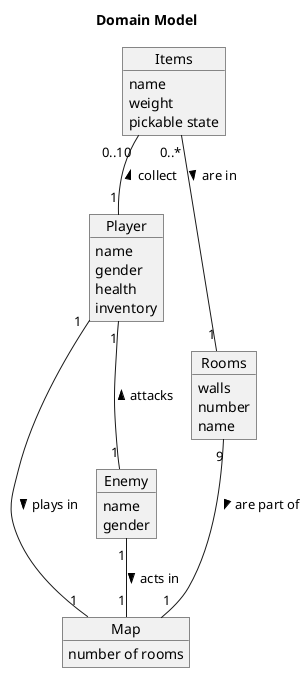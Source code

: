 @startuml DomainModel

    TItle Domain Model

    object Player{
        name
        gender
        health
        inventory
    }

    object Map{
        number of rooms
    }
    object Rooms{
        walls
        number
        name
    }
    object Enemy{
        name
        gender
    }
    object Items{
        name
        weight
        pickable state
    }

    Player "1" -- "1" Enemy : attacks < 
    Rooms "9" -- "1" Map : are part of >
    Items "0..10" -- "1" Player : collect <
    Enemy "1" -- "1" Map : acts in >
    Player "1" -- "1" Map : plays in >
    Items "0..*" -- "1" Rooms : are in >

@enduml